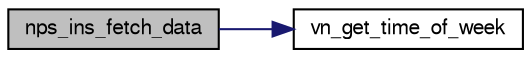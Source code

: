 digraph "nps_ins_fetch_data"
{
  edge [fontname="FreeSans",fontsize="10",labelfontname="FreeSans",labelfontsize="10"];
  node [fontname="FreeSans",fontsize="10",shape=record];
  rankdir="LR";
  Node1 [label="nps_ins_fetch_data",height=0.2,width=0.4,color="black", fillcolor="grey75", style="filled", fontcolor="black"];
  Node1 -> Node2 [color="midnightblue",fontsize="10",style="solid",fontname="FreeSans"];
  Node2 [label="vn_get_time_of_week",height=0.2,width=0.4,color="black", fillcolor="white", style="filled",URL="$nps__ins__vectornav_8c.html#af54cd3a3df5541a95a96ba9e66c7758a"];
}
